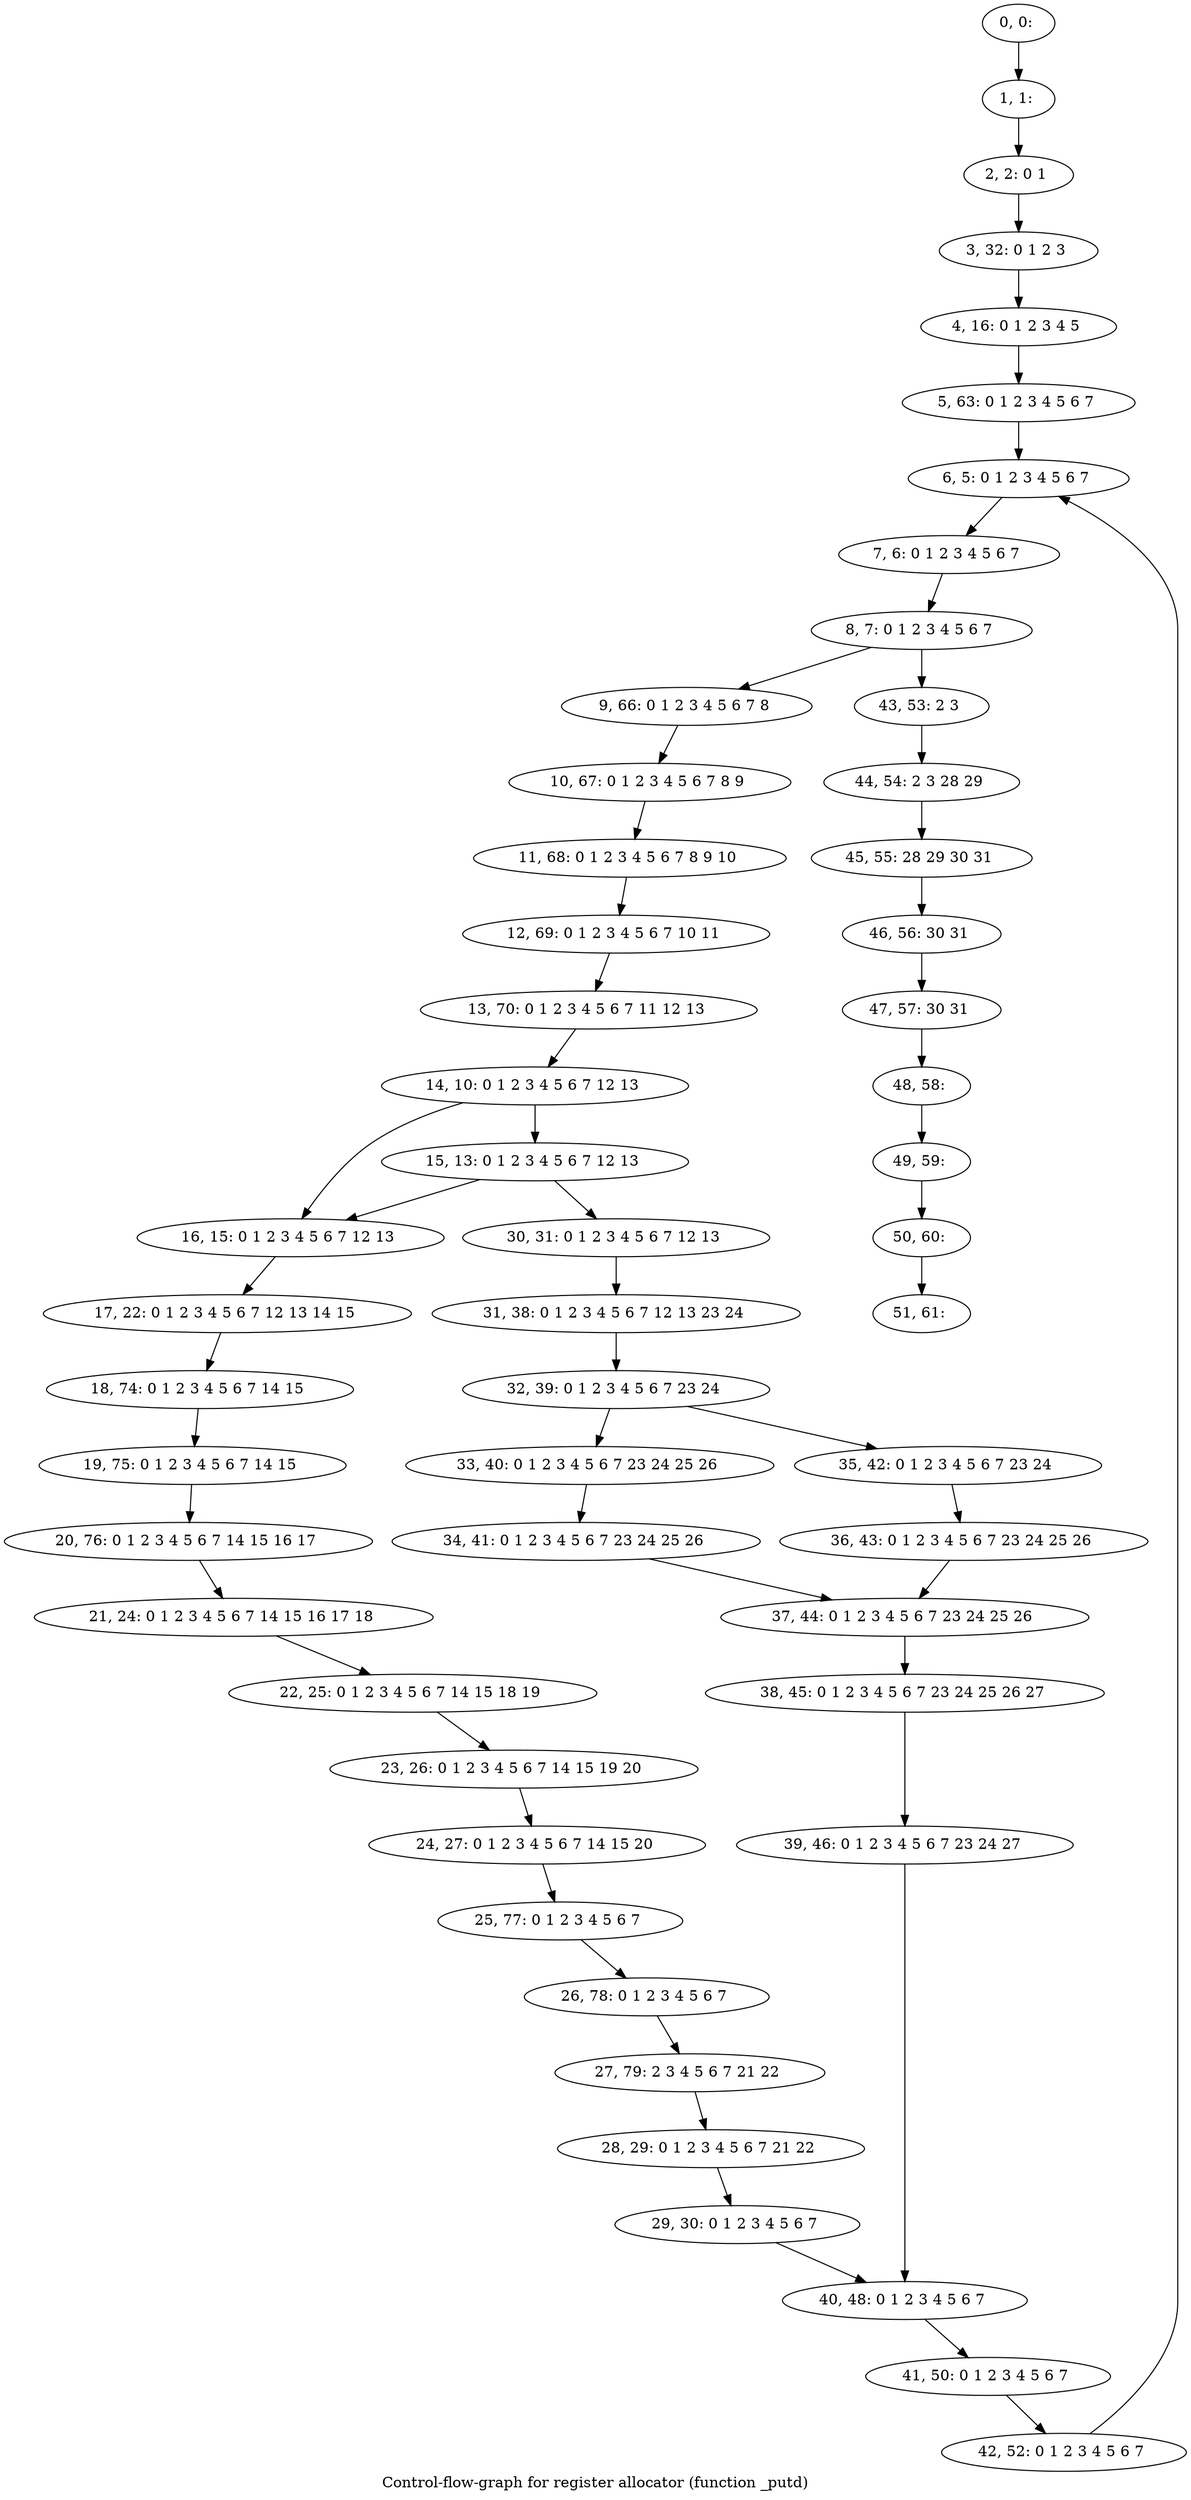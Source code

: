 digraph G {
graph [label="Control-flow-graph for register allocator (function _putd)"]
0[label="0, 0: "];
1[label="1, 1: "];
2[label="2, 2: 0 1 "];
3[label="3, 32: 0 1 2 3 "];
4[label="4, 16: 0 1 2 3 4 5 "];
5[label="5, 63: 0 1 2 3 4 5 6 7 "];
6[label="6, 5: 0 1 2 3 4 5 6 7 "];
7[label="7, 6: 0 1 2 3 4 5 6 7 "];
8[label="8, 7: 0 1 2 3 4 5 6 7 "];
9[label="9, 66: 0 1 2 3 4 5 6 7 8 "];
10[label="10, 67: 0 1 2 3 4 5 6 7 8 9 "];
11[label="11, 68: 0 1 2 3 4 5 6 7 8 9 10 "];
12[label="12, 69: 0 1 2 3 4 5 6 7 10 11 "];
13[label="13, 70: 0 1 2 3 4 5 6 7 11 12 13 "];
14[label="14, 10: 0 1 2 3 4 5 6 7 12 13 "];
15[label="15, 13: 0 1 2 3 4 5 6 7 12 13 "];
16[label="16, 15: 0 1 2 3 4 5 6 7 12 13 "];
17[label="17, 22: 0 1 2 3 4 5 6 7 12 13 14 15 "];
18[label="18, 74: 0 1 2 3 4 5 6 7 14 15 "];
19[label="19, 75: 0 1 2 3 4 5 6 7 14 15 "];
20[label="20, 76: 0 1 2 3 4 5 6 7 14 15 16 17 "];
21[label="21, 24: 0 1 2 3 4 5 6 7 14 15 16 17 18 "];
22[label="22, 25: 0 1 2 3 4 5 6 7 14 15 18 19 "];
23[label="23, 26: 0 1 2 3 4 5 6 7 14 15 19 20 "];
24[label="24, 27: 0 1 2 3 4 5 6 7 14 15 20 "];
25[label="25, 77: 0 1 2 3 4 5 6 7 "];
26[label="26, 78: 0 1 2 3 4 5 6 7 "];
27[label="27, 79: 2 3 4 5 6 7 21 22 "];
28[label="28, 29: 0 1 2 3 4 5 6 7 21 22 "];
29[label="29, 30: 0 1 2 3 4 5 6 7 "];
30[label="30, 31: 0 1 2 3 4 5 6 7 12 13 "];
31[label="31, 38: 0 1 2 3 4 5 6 7 12 13 23 24 "];
32[label="32, 39: 0 1 2 3 4 5 6 7 23 24 "];
33[label="33, 40: 0 1 2 3 4 5 6 7 23 24 25 26 "];
34[label="34, 41: 0 1 2 3 4 5 6 7 23 24 25 26 "];
35[label="35, 42: 0 1 2 3 4 5 6 7 23 24 "];
36[label="36, 43: 0 1 2 3 4 5 6 7 23 24 25 26 "];
37[label="37, 44: 0 1 2 3 4 5 6 7 23 24 25 26 "];
38[label="38, 45: 0 1 2 3 4 5 6 7 23 24 25 26 27 "];
39[label="39, 46: 0 1 2 3 4 5 6 7 23 24 27 "];
40[label="40, 48: 0 1 2 3 4 5 6 7 "];
41[label="41, 50: 0 1 2 3 4 5 6 7 "];
42[label="42, 52: 0 1 2 3 4 5 6 7 "];
43[label="43, 53: 2 3 "];
44[label="44, 54: 2 3 28 29 "];
45[label="45, 55: 28 29 30 31 "];
46[label="46, 56: 30 31 "];
47[label="47, 57: 30 31 "];
48[label="48, 58: "];
49[label="49, 59: "];
50[label="50, 60: "];
51[label="51, 61: "];
0->1 ;
1->2 ;
2->3 ;
3->4 ;
4->5 ;
5->6 ;
6->7 ;
7->8 ;
8->9 ;
8->43 ;
9->10 ;
10->11 ;
11->12 ;
12->13 ;
13->14 ;
14->15 ;
14->16 ;
15->16 ;
15->30 ;
16->17 ;
17->18 ;
18->19 ;
19->20 ;
20->21 ;
21->22 ;
22->23 ;
23->24 ;
24->25 ;
25->26 ;
26->27 ;
27->28 ;
28->29 ;
29->40 ;
30->31 ;
31->32 ;
32->33 ;
32->35 ;
33->34 ;
34->37 ;
35->36 ;
36->37 ;
37->38 ;
38->39 ;
39->40 ;
40->41 ;
41->42 ;
42->6 ;
43->44 ;
44->45 ;
45->46 ;
46->47 ;
47->48 ;
48->49 ;
49->50 ;
50->51 ;
}
